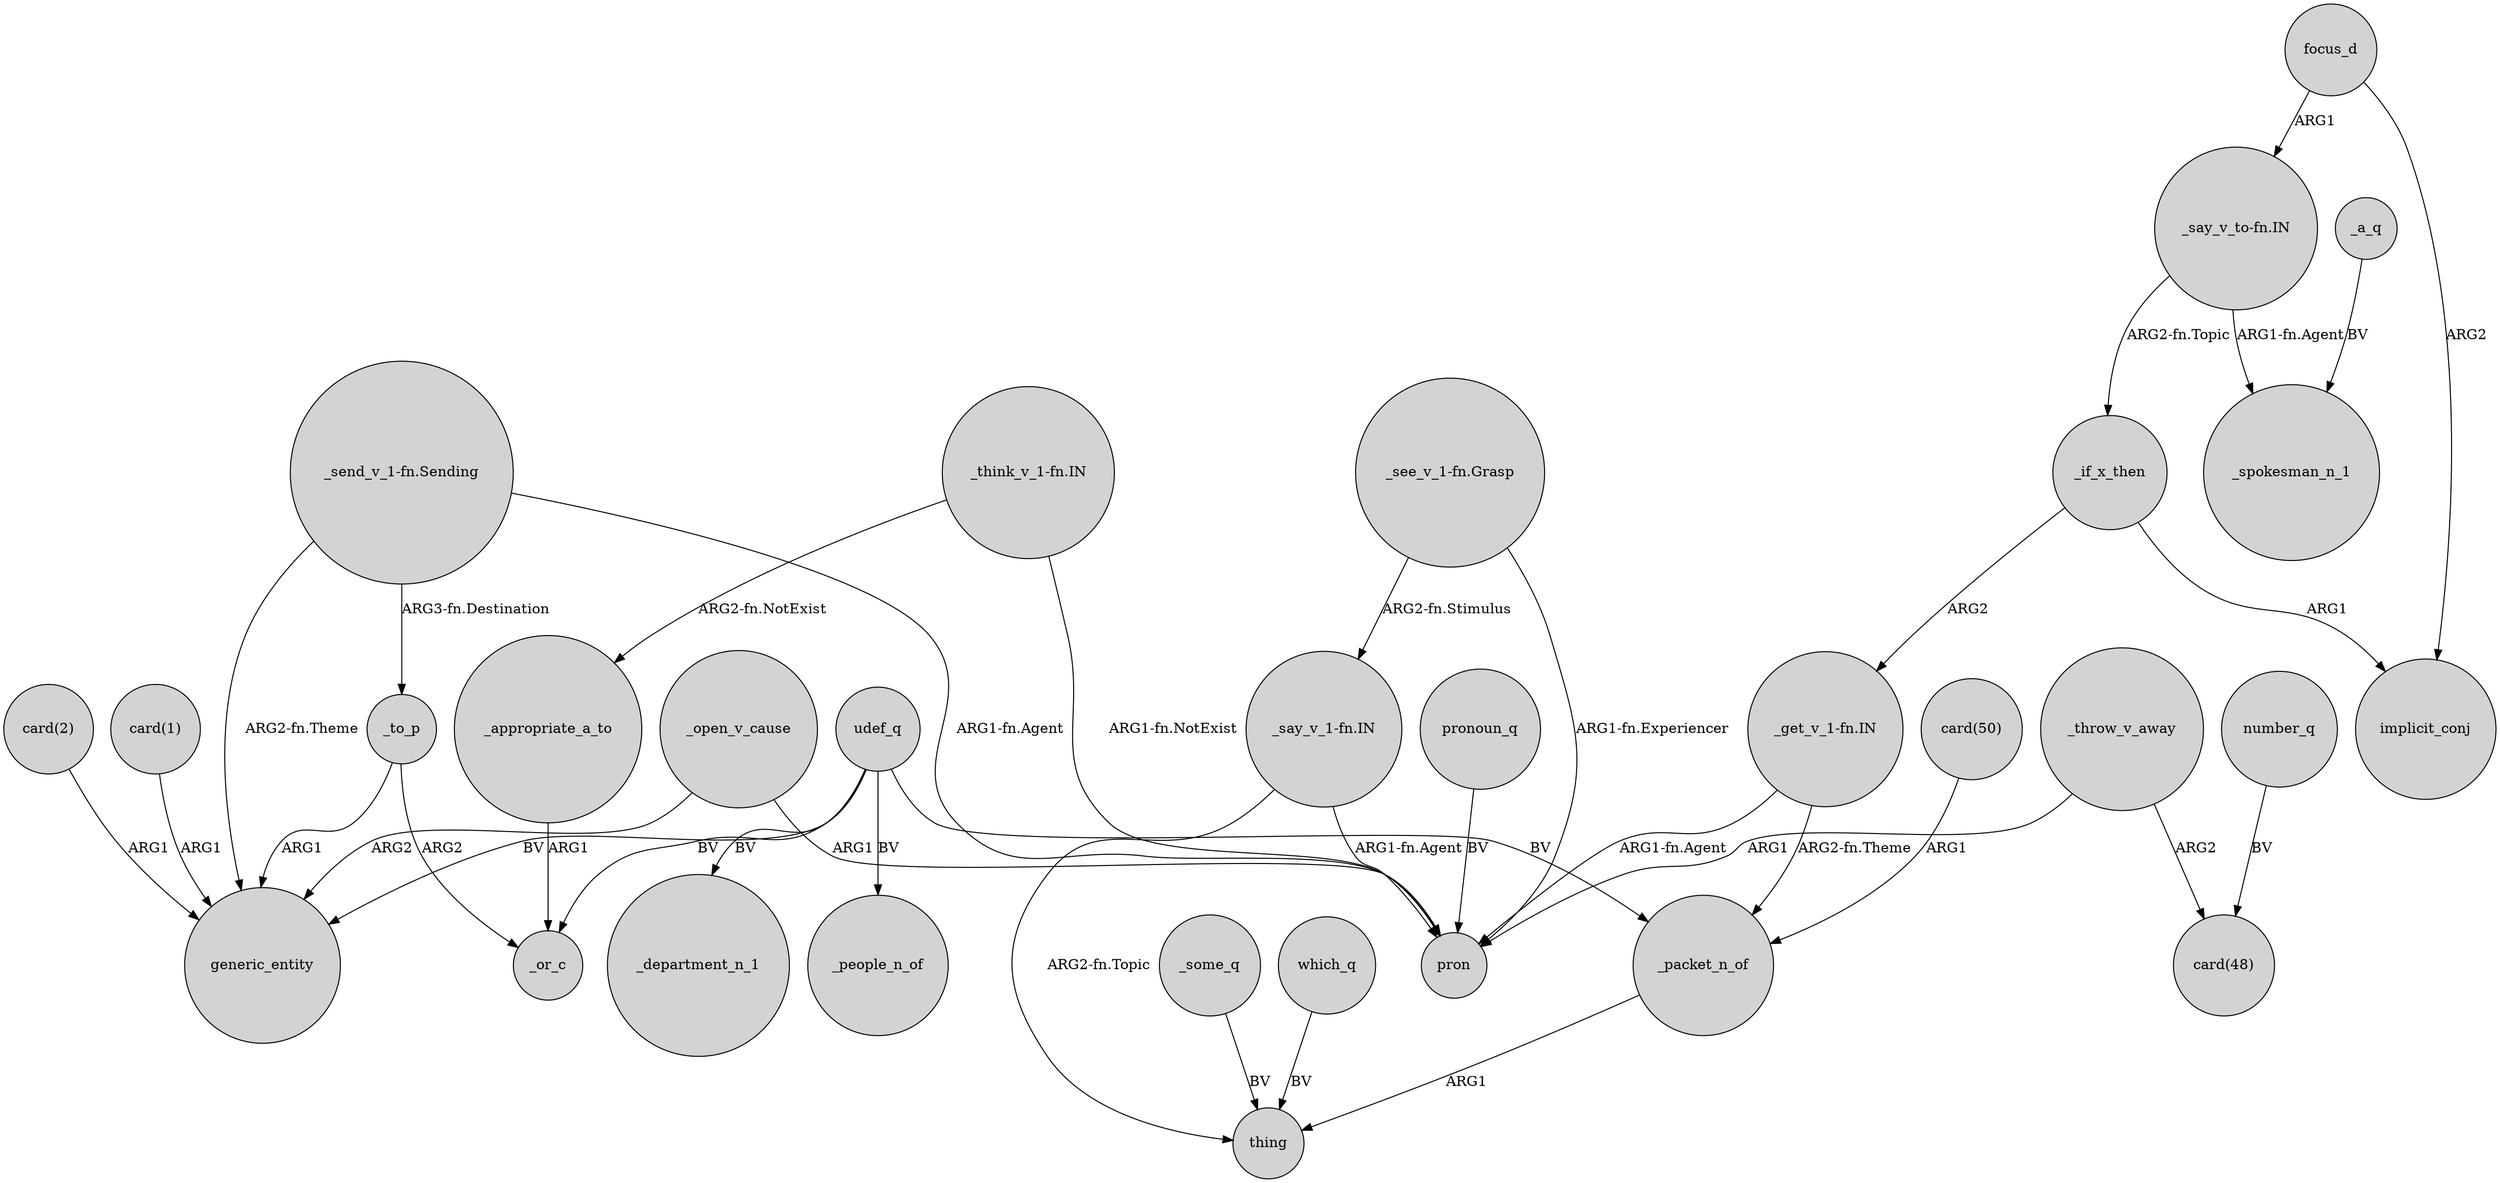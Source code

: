 digraph {
	node [shape=circle style=filled]
	udef_q -> _department_n_1 [label=BV]
	"_say_v_to-fn.IN" -> _if_x_then [label="ARG2-fn.Topic"]
	udef_q -> generic_entity [label=BV]
	udef_q -> _packet_n_of [label=BV]
	"_say_v_1-fn.IN" -> thing [label="ARG2-fn.Topic"]
	_some_q -> thing [label=BV]
	_appropriate_a_to -> _or_c [label=ARG1]
	_throw_v_away -> "card(48)" [label=ARG2]
	"_think_v_1-fn.IN" -> pron [label="ARG1-fn.NotExist"]
	focus_d -> implicit_conj [label=ARG2]
	"_get_v_1-fn.IN" -> _packet_n_of [label="ARG2-fn.Theme"]
	_open_v_cause -> pron [label=ARG1]
	"_say_v_1-fn.IN" -> pron [label="ARG1-fn.Agent"]
	number_q -> "card(48)" [label=BV]
	_packet_n_of -> thing [label=ARG1]
	udef_q -> _or_c [label=BV]
	_to_p -> _or_c [label=ARG2]
	"_send_v_1-fn.Sending" -> pron [label="ARG1-fn.Agent"]
	_if_x_then -> implicit_conj [label=ARG1]
	"_say_v_to-fn.IN" -> _spokesman_n_1 [label="ARG1-fn.Agent"]
	pronoun_q -> pron [label=BV]
	"_send_v_1-fn.Sending" -> generic_entity [label="ARG2-fn.Theme"]
	udef_q -> _people_n_of [label=BV]
	"_get_v_1-fn.IN" -> pron [label="ARG1-fn.Agent"]
	_open_v_cause -> generic_entity [label=ARG2]
	_to_p -> generic_entity [label=ARG1]
	"_send_v_1-fn.Sending" -> _to_p [label="ARG3-fn.Destination"]
	_if_x_then -> "_get_v_1-fn.IN" [label=ARG2]
	"card(1)" -> generic_entity [label=ARG1]
	"_see_v_1-fn.Grasp" -> "_say_v_1-fn.IN" [label="ARG2-fn.Stimulus"]
	"_think_v_1-fn.IN" -> _appropriate_a_to [label="ARG2-fn.NotExist"]
	"_see_v_1-fn.Grasp" -> pron [label="ARG1-fn.Experiencer"]
	_a_q -> _spokesman_n_1 [label=BV]
	"card(2)" -> generic_entity [label=ARG1]
	"card(50)" -> _packet_n_of [label=ARG1]
	focus_d -> "_say_v_to-fn.IN" [label=ARG1]
	_throw_v_away -> pron [label=ARG1]
	which_q -> thing [label=BV]
}

